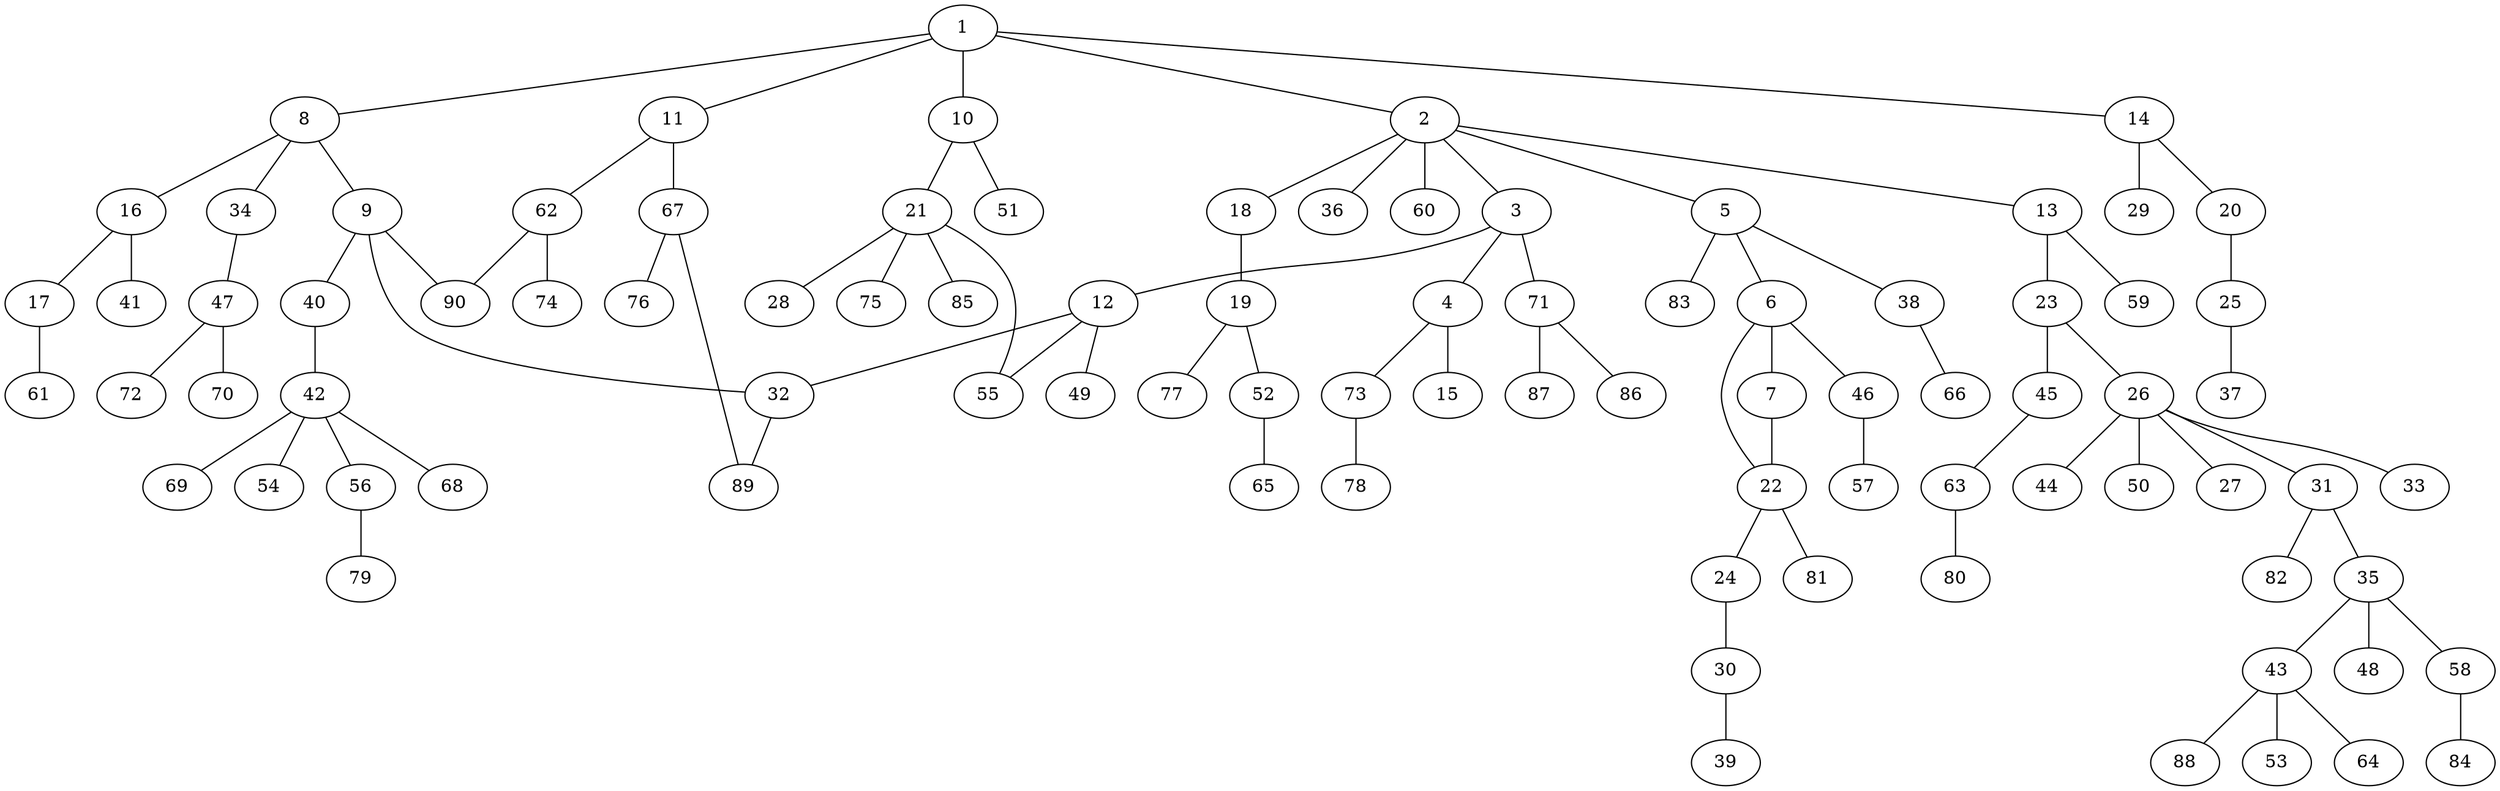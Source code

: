graph graphname {1--2
1--8
1--10
1--11
1--14
2--3
2--5
2--13
2--18
2--36
2--60
3--4
3--12
3--71
4--15
4--73
5--6
5--38
5--83
6--7
6--22
6--46
7--22
8--9
8--16
8--34
9--32
9--40
9--90
10--21
10--51
11--62
11--67
12--32
12--49
12--55
13--23
13--59
14--20
14--29
16--17
16--41
17--61
18--19
19--52
19--77
20--25
21--28
21--55
21--75
21--85
22--24
22--81
23--26
23--45
24--30
25--37
26--27
26--31
26--33
26--44
26--50
30--39
31--35
31--82
32--89
34--47
35--43
35--48
35--58
38--66
40--42
42--54
42--56
42--68
42--69
43--53
43--64
43--88
45--63
46--57
47--70
47--72
52--65
56--79
58--84
62--74
62--90
63--80
67--76
67--89
71--86
71--87
73--78
}